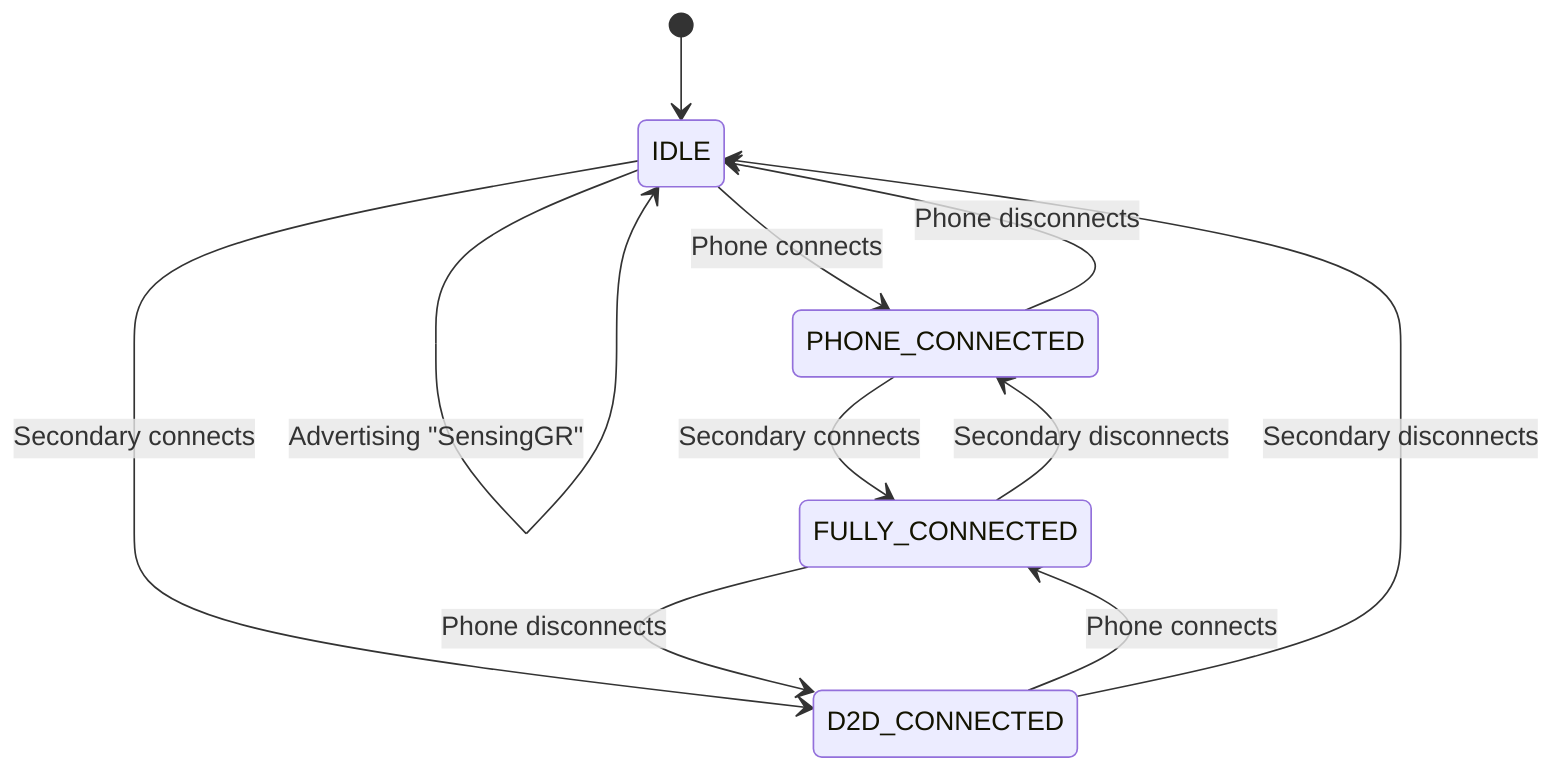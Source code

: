 stateDiagram-v2
    [*] --> IDLE
    IDLE --> IDLE: Advertising "SensingGR"
    IDLE --> PHONE_CONNECTED: Phone connects
    IDLE --> D2D_CONNECTED: Secondary connects
    PHONE_CONNECTED --> FULLY_CONNECTED: Secondary connects
    D2D_CONNECTED --> FULLY_CONNECTED: Phone connects
    FULLY_CONNECTED --> PHONE_CONNECTED: Secondary disconnects
    FULLY_CONNECTED --> D2D_CONNECTED: Phone disconnects
    PHONE_CONNECTED --> IDLE: Phone disconnects
    D2D_CONNECTED --> IDLE: Secondary disconnects